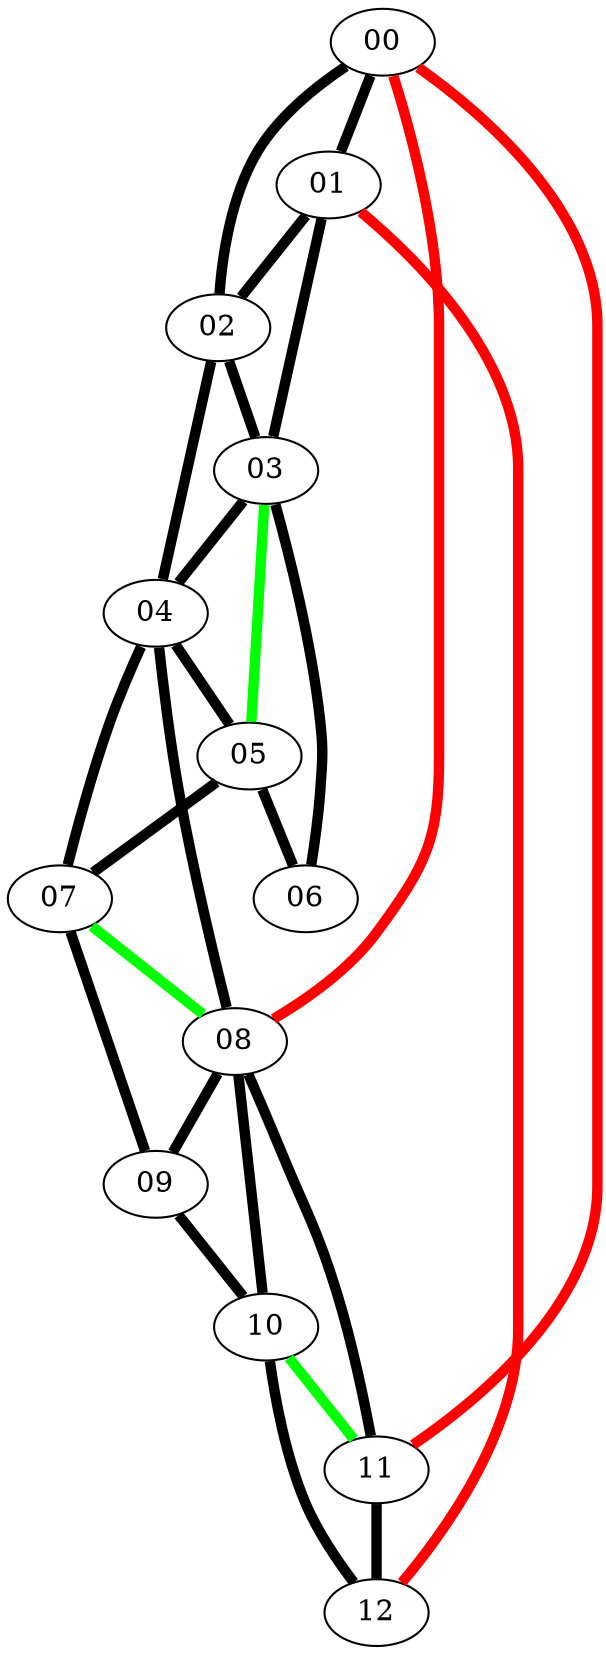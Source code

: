 graph G {
  00 [label="00", width=0, height=0; pos="100, 0!"];
  01 [label="01", width=0, height=0; pos="0, 173!"];
  02 [label="02", width=0, height=0; pos="-100, 0!"];
  03 [label="03", width=0, height=0; pos="-300, 0!"];
  04 [label="04", width=0, height=0; pos="-200, -173!"];
  05 [label="05", width=0, height=0; pos="-300, -346!"];
  06 [label="06", width=0, height=0; pos="-500, -346!"];
  07 [label="07", width=0, height=0; pos="-100, -346!"];
  08 [label="08", width=0, height=0; pos="200, -173!"];
  09 [label="09", width=0, height=0; pos="100, -346!"];
  10 [label="10", width=0, height=0; pos="300, -346!"];
  11 [label="11", width=0, height=0; pos="300, 0!"];
  12 [label="12", width=0, height=0; pos="500, -346!"];
  00--01 [color="black", penwidth=5]
  00--02 [color="black", penwidth=5];
  01--02 [color="black", penwidth=5];
  01--03 [color="black", penwidth=5];
  02--03 [color="black", penwidth=5];
  02--04 [color="black", penwidth=5];
  03--04 [color="black", penwidth=5];
  03--05 [color="green", penwidth=5];
  03--06 [color="black", penwidth=5];
  04--05 [color="black", penwidth=5];
  04--07 [color="black", penwidth=5];
  04--08 [color="black", penwidth=5];
  05--06 [color="black", penwidth=5];
  05--07 [color="black", penwidth=5];
  07--08 [color="green", penwidth=5];
  07--09 [color="black", penwidth=5];
  08--09 [color="black", penwidth=5];
  08--10 [color="black", penwidth=5];
  08--11 [color="black", penwidth=5];
  09--10 [color="black", penwidth=5];
  10--11 [color="green", penwidth=5];
  10--12 [color="black", penwidth=5];
  11--12 [color="black", penwidth=5];
  00--08 [color="red", penwidth=5];
  00--11 [color="red", penwidth=5];
  01--12 [color="red", penwidth=5];
}
